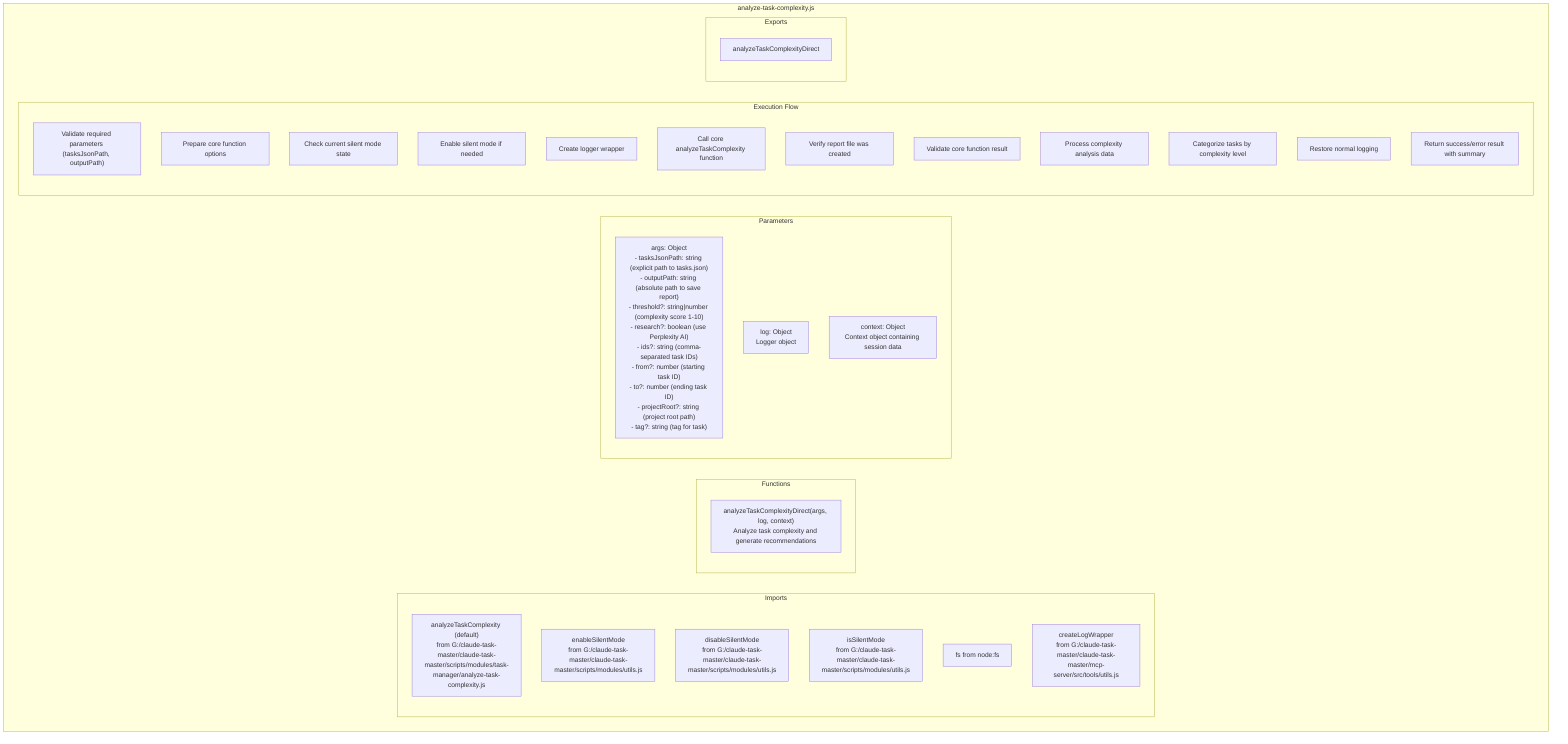 graph TB
    subgraph "analyze-task-complexity.js"
        subgraph "Imports"
            analyzeTaskComplexity["analyzeTaskComplexity (default)<br/>from G:/claude-task-master/claude-task-master/scripts/modules/task-manager/analyze-task-complexity.js"]
            enableSilentMode["enableSilentMode<br/>from G:/claude-task-master/claude-task-master/scripts/modules/utils.js"]
            disableSilentMode["disableSilentMode<br/>from G:/claude-task-master/claude-task-master/scripts/modules/utils.js"]
            isSilentMode["isSilentMode<br/>from G:/claude-task-master/claude-task-master/scripts/modules/utils.js"]
            fs["fs from node:fs"]
            createLogWrapper["createLogWrapper<br/>from G:/claude-task-master/claude-task-master/mcp-server/src/tools/utils.js"]
        end

        subgraph "Functions"
            analyzeTaskComplexityDirect["analyzeTaskComplexityDirect(args, log, context)<br/>Analyze task complexity and generate recommendations"]
        end

        subgraph "Parameters"
            args["args: Object<br/>- tasksJsonPath: string (explicit path to tasks.json)<br/>- outputPath: string (absolute path to save report)<br/>- threshold?: string|number (complexity score 1-10)<br/>- research?: boolean (use Perplexity AI)<br/>- ids?: string (comma-separated task IDs)<br/>- from?: number (starting task ID)<br/>- to?: number (ending task ID)<br/>- projectRoot?: string (project root path)<br/>- tag?: string (tag for task)"]
            log["log: Object<br/>Logger object"]
            context["context: Object<br/>Context object containing session data"]
        end

        subgraph "Execution Flow"
            validateInput["Validate required parameters (tasksJsonPath, outputPath)"]
            prepareOptions["Prepare core function options"]
            checkSilentMode["Check current silent mode state"]
            enableSilentIfNeeded["Enable silent mode if needed"]
            createLogWrap["Create logger wrapper"]
            callCoreFunction["Call core analyzeTaskComplexity function"]
            verifyReportFile["Verify report file was created"]
            validateCoreResult["Validate core function result"]
            processComplexityData["Process complexity analysis data"]
            categorizeByComplexity["Categorize tasks by complexity level"]
            restoreLogging["Restore normal logging"]
            returnResult["Return success/error result with summary"]
        end

        subgraph "Exports"
            ExportAnalyzeTaskComplexityDirect["analyzeTaskComplexityDirect"]
        end
    end
